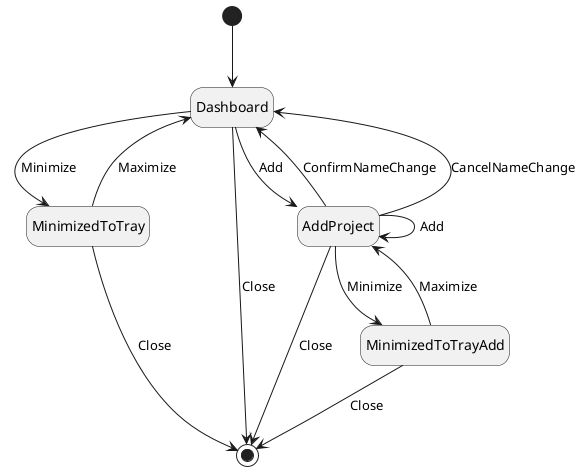 @startuml
hide empty description

[*] --> Dashboard

Dashboard --> MinimizedToTray : Minimize
Dashboard --> [*] : Close
Dashboard --> AddProject : Add

AddProject --> MinimizedToTrayAdd : Minimize
AddProject --> [*] : Close
AddProject --> Dashboard : ConfirmNameChange
AddProject --> Dashboard : CancelNameChange
AddProject --> AddProject : Add

MinimizedToTrayAdd --> AddProject : Maximize
MinimizedToTrayAdd --> [*] : Close

MinimizedToTray --> Dashboard : Maximize
MinimizedToTray --> [*] : Close

@enduml
